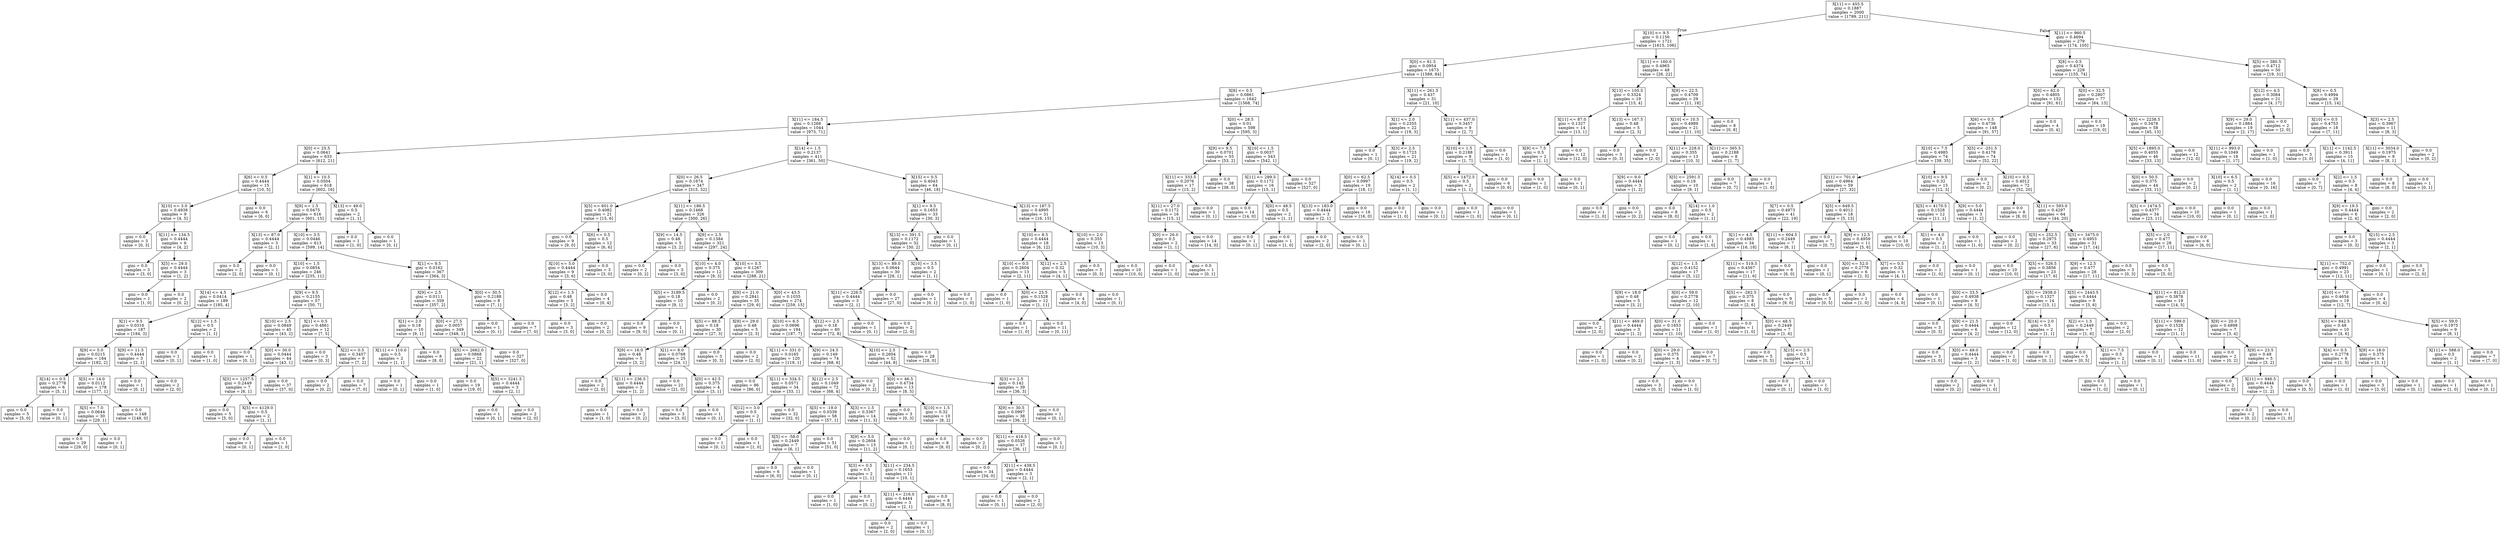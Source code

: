 digraph Tree {
node [shape=box] ;
0 [label="X[11] <= 455.5\ngini = 0.1887\nsamples = 2000\nvalue = [1789, 211]"] ;
1 [label="X[10] <= 9.5\ngini = 0.1156\nsamples = 1721\nvalue = [1615, 106]"] ;
0 -> 1 [labeldistance=2.5, labelangle=45, headlabel="True"] ;
2 [label="X[0] <= 61.5\ngini = 0.0954\nsamples = 1673\nvalue = [1589, 84]"] ;
1 -> 2 ;
3 [label="X[8] <= 0.5\ngini = 0.0861\nsamples = 1642\nvalue = [1568, 74]"] ;
2 -> 3 ;
4 [label="X[11] <= 184.5\ngini = 0.1268\nsamples = 1044\nvalue = [973, 71]"] ;
3 -> 4 ;
5 [label="X[0] <= 25.5\ngini = 0.0641\nsamples = 633\nvalue = [612, 21]"] ;
4 -> 5 ;
6 [label="X[6] <= 0.5\ngini = 0.4444\nsamples = 15\nvalue = [10, 5]"] ;
5 -> 6 ;
7 [label="X[10] <= 3.0\ngini = 0.4938\nsamples = 9\nvalue = [4, 5]"] ;
6 -> 7 ;
8 [label="gini = 0.0\nsamples = 3\nvalue = [0, 3]"] ;
7 -> 8 ;
9 [label="X[11] <= 134.5\ngini = 0.4444\nsamples = 6\nvalue = [4, 2]"] ;
7 -> 9 ;
10 [label="gini = 0.0\nsamples = 3\nvalue = [3, 0]"] ;
9 -> 10 ;
11 [label="X[5] <= 29.0\ngini = 0.4444\nsamples = 3\nvalue = [1, 2]"] ;
9 -> 11 ;
12 [label="gini = 0.0\nsamples = 1\nvalue = [1, 0]"] ;
11 -> 12 ;
13 [label="gini = 0.0\nsamples = 2\nvalue = [0, 2]"] ;
11 -> 13 ;
14 [label="gini = 0.0\nsamples = 6\nvalue = [6, 0]"] ;
6 -> 14 ;
15 [label="X[1] <= 10.5\ngini = 0.0504\nsamples = 618\nvalue = [602, 16]"] ;
5 -> 15 ;
16 [label="X[9] <= 1.5\ngini = 0.0475\nsamples = 616\nvalue = [601, 15]"] ;
15 -> 16 ;
17 [label="X[13] <= 87.0\ngini = 0.4444\nsamples = 3\nvalue = [2, 1]"] ;
16 -> 17 ;
18 [label="gini = 0.0\nsamples = 2\nvalue = [2, 0]"] ;
17 -> 18 ;
19 [label="gini = 0.0\nsamples = 1\nvalue = [0, 1]"] ;
17 -> 19 ;
20 [label="X[10] <= 3.5\ngini = 0.0446\nsamples = 613\nvalue = [599, 14]"] ;
16 -> 20 ;
21 [label="X[10] <= 1.5\ngini = 0.0854\nsamples = 246\nvalue = [235, 11]"] ;
20 -> 21 ;
22 [label="X[14] <= 4.5\ngini = 0.0414\nsamples = 189\nvalue = [185, 4]"] ;
21 -> 22 ;
23 [label="X[1] <= 9.5\ngini = 0.0316\nsamples = 187\nvalue = [184, 3]"] ;
22 -> 23 ;
24 [label="X[9] <= 5.0\ngini = 0.0215\nsamples = 184\nvalue = [182, 2]"] ;
23 -> 24 ;
25 [label="X[14] <= 0.5\ngini = 0.2778\nsamples = 6\nvalue = [5, 1]"] ;
24 -> 25 ;
26 [label="gini = 0.0\nsamples = 5\nvalue = [5, 0]"] ;
25 -> 26 ;
27 [label="gini = 0.0\nsamples = 1\nvalue = [0, 1]"] ;
25 -> 27 ;
28 [label="X[5] <= 14.0\ngini = 0.0112\nsamples = 178\nvalue = [177, 1]"] ;
24 -> 28 ;
29 [label="X[5] <= 7.0\ngini = 0.0644\nsamples = 30\nvalue = [29, 1]"] ;
28 -> 29 ;
30 [label="gini = 0.0\nsamples = 29\nvalue = [29, 0]"] ;
29 -> 30 ;
31 [label="gini = 0.0\nsamples = 1\nvalue = [0, 1]"] ;
29 -> 31 ;
32 [label="gini = 0.0\nsamples = 148\nvalue = [148, 0]"] ;
28 -> 32 ;
33 [label="X[9] <= 11.5\ngini = 0.4444\nsamples = 3\nvalue = [2, 1]"] ;
23 -> 33 ;
34 [label="gini = 0.0\nsamples = 1\nvalue = [0, 1]"] ;
33 -> 34 ;
35 [label="gini = 0.0\nsamples = 2\nvalue = [2, 0]"] ;
33 -> 35 ;
36 [label="X[12] <= 1.5\ngini = 0.5\nsamples = 2\nvalue = [1, 1]"] ;
22 -> 36 ;
37 [label="gini = 0.0\nsamples = 1\nvalue = [0, 1]"] ;
36 -> 37 ;
38 [label="gini = 0.0\nsamples = 1\nvalue = [1, 0]"] ;
36 -> 38 ;
39 [label="X[9] <= 9.5\ngini = 0.2155\nsamples = 57\nvalue = [50, 7]"] ;
21 -> 39 ;
40 [label="X[10] <= 2.5\ngini = 0.0849\nsamples = 45\nvalue = [43, 2]"] ;
39 -> 40 ;
41 [label="gini = 0.0\nsamples = 1\nvalue = [0, 1]"] ;
40 -> 41 ;
42 [label="X[0] <= 30.0\ngini = 0.0444\nsamples = 44\nvalue = [43, 1]"] ;
40 -> 42 ;
43 [label="X[5] <= 1257.5\ngini = 0.2449\nsamples = 7\nvalue = [6, 1]"] ;
42 -> 43 ;
44 [label="gini = 0.0\nsamples = 5\nvalue = [5, 0]"] ;
43 -> 44 ;
45 [label="X[5] <= 4129.0\ngini = 0.5\nsamples = 2\nvalue = [1, 1]"] ;
43 -> 45 ;
46 [label="gini = 0.0\nsamples = 1\nvalue = [0, 1]"] ;
45 -> 46 ;
47 [label="gini = 0.0\nsamples = 1\nvalue = [1, 0]"] ;
45 -> 47 ;
48 [label="gini = 0.0\nsamples = 37\nvalue = [37, 0]"] ;
42 -> 48 ;
49 [label="X[1] <= 0.5\ngini = 0.4861\nsamples = 12\nvalue = [7, 5]"] ;
39 -> 49 ;
50 [label="gini = 0.0\nsamples = 3\nvalue = [0, 3]"] ;
49 -> 50 ;
51 [label="X[2] <= 0.5\ngini = 0.3457\nsamples = 9\nvalue = [7, 2]"] ;
49 -> 51 ;
52 [label="gini = 0.0\nsamples = 2\nvalue = [0, 2]"] ;
51 -> 52 ;
53 [label="gini = 0.0\nsamples = 7\nvalue = [7, 0]"] ;
51 -> 53 ;
54 [label="X[1] <= 9.5\ngini = 0.0162\nsamples = 367\nvalue = [364, 3]"] ;
20 -> 54 ;
55 [label="X[9] <= 2.5\ngini = 0.0111\nsamples = 359\nvalue = [357, 2]"] ;
54 -> 55 ;
56 [label="X[1] <= 2.0\ngini = 0.18\nsamples = 10\nvalue = [9, 1]"] ;
55 -> 56 ;
57 [label="X[11] <= 110.0\ngini = 0.5\nsamples = 2\nvalue = [1, 1]"] ;
56 -> 57 ;
58 [label="gini = 0.0\nsamples = 1\nvalue = [0, 1]"] ;
57 -> 58 ;
59 [label="gini = 0.0\nsamples = 1\nvalue = [1, 0]"] ;
57 -> 59 ;
60 [label="gini = 0.0\nsamples = 8\nvalue = [8, 0]"] ;
56 -> 60 ;
61 [label="X[0] <= 27.5\ngini = 0.0057\nsamples = 349\nvalue = [348, 1]"] ;
55 -> 61 ;
62 [label="X[5] <= 2662.0\ngini = 0.0868\nsamples = 22\nvalue = [21, 1]"] ;
61 -> 62 ;
63 [label="gini = 0.0\nsamples = 19\nvalue = [19, 0]"] ;
62 -> 63 ;
64 [label="X[5] <= 3241.5\ngini = 0.4444\nsamples = 3\nvalue = [2, 1]"] ;
62 -> 64 ;
65 [label="gini = 0.0\nsamples = 1\nvalue = [0, 1]"] ;
64 -> 65 ;
66 [label="gini = 0.0\nsamples = 2\nvalue = [2, 0]"] ;
64 -> 66 ;
67 [label="gini = 0.0\nsamples = 327\nvalue = [327, 0]"] ;
61 -> 67 ;
68 [label="X[0] <= 30.5\ngini = 0.2188\nsamples = 8\nvalue = [7, 1]"] ;
54 -> 68 ;
69 [label="gini = 0.0\nsamples = 1\nvalue = [0, 1]"] ;
68 -> 69 ;
70 [label="gini = 0.0\nsamples = 7\nvalue = [7, 0]"] ;
68 -> 70 ;
71 [label="X[13] <= 49.0\ngini = 0.5\nsamples = 2\nvalue = [1, 1]"] ;
15 -> 71 ;
72 [label="gini = 0.0\nsamples = 1\nvalue = [1, 0]"] ;
71 -> 72 ;
73 [label="gini = 0.0\nsamples = 1\nvalue = [0, 1]"] ;
71 -> 73 ;
74 [label="X[14] <= 1.5\ngini = 0.2137\nsamples = 411\nvalue = [361, 50]"] ;
4 -> 74 ;
75 [label="X[0] <= 26.5\ngini = 0.1674\nsamples = 347\nvalue = [315, 32]"] ;
74 -> 75 ;
76 [label="X[5] <= 601.0\ngini = 0.4082\nsamples = 21\nvalue = [15, 6]"] ;
75 -> 76 ;
77 [label="gini = 0.0\nsamples = 9\nvalue = [9, 0]"] ;
76 -> 77 ;
78 [label="X[6] <= 0.5\ngini = 0.5\nsamples = 12\nvalue = [6, 6]"] ;
76 -> 78 ;
79 [label="X[10] <= 5.0\ngini = 0.4444\nsamples = 9\nvalue = [3, 6]"] ;
78 -> 79 ;
80 [label="X[12] <= 1.5\ngini = 0.48\nsamples = 5\nvalue = [3, 2]"] ;
79 -> 80 ;
81 [label="gini = 0.0\nsamples = 3\nvalue = [3, 0]"] ;
80 -> 81 ;
82 [label="gini = 0.0\nsamples = 2\nvalue = [0, 2]"] ;
80 -> 82 ;
83 [label="gini = 0.0\nsamples = 4\nvalue = [0, 4]"] ;
79 -> 83 ;
84 [label="gini = 0.0\nsamples = 3\nvalue = [3, 0]"] ;
78 -> 84 ;
85 [label="X[11] <= 186.5\ngini = 0.1468\nsamples = 326\nvalue = [300, 26]"] ;
75 -> 85 ;
86 [label="X[9] <= 14.5\ngini = 0.48\nsamples = 5\nvalue = [3, 2]"] ;
85 -> 86 ;
87 [label="gini = 0.0\nsamples = 2\nvalue = [0, 2]"] ;
86 -> 87 ;
88 [label="gini = 0.0\nsamples = 3\nvalue = [3, 0]"] ;
86 -> 88 ;
89 [label="X[9] <= 2.5\ngini = 0.1384\nsamples = 321\nvalue = [297, 24]"] ;
85 -> 89 ;
90 [label="X[10] <= 4.0\ngini = 0.375\nsamples = 12\nvalue = [9, 3]"] ;
89 -> 90 ;
91 [label="X[5] <= 3189.5\ngini = 0.18\nsamples = 10\nvalue = [9, 1]"] ;
90 -> 91 ;
92 [label="gini = 0.0\nsamples = 9\nvalue = [9, 0]"] ;
91 -> 92 ;
93 [label="gini = 0.0\nsamples = 1\nvalue = [0, 1]"] ;
91 -> 93 ;
94 [label="gini = 0.0\nsamples = 2\nvalue = [0, 2]"] ;
90 -> 94 ;
95 [label="X[10] <= 0.5\ngini = 0.1267\nsamples = 309\nvalue = [288, 21]"] ;
89 -> 95 ;
96 [label="X[9] <= 21.0\ngini = 0.2841\nsamples = 35\nvalue = [29, 6]"] ;
95 -> 96 ;
97 [label="X[5] <= 88.5\ngini = 0.18\nsamples = 30\nvalue = [27, 3]"] ;
96 -> 97 ;
98 [label="X[9] <= 16.0\ngini = 0.48\nsamples = 5\nvalue = [3, 2]"] ;
97 -> 98 ;
99 [label="gini = 0.0\nsamples = 2\nvalue = [2, 0]"] ;
98 -> 99 ;
100 [label="X[11] <= 236.5\ngini = 0.4444\nsamples = 3\nvalue = [1, 2]"] ;
98 -> 100 ;
101 [label="gini = 0.0\nsamples = 1\nvalue = [1, 0]"] ;
100 -> 101 ;
102 [label="gini = 0.0\nsamples = 2\nvalue = [0, 2]"] ;
100 -> 102 ;
103 [label="X[1] <= 8.0\ngini = 0.0768\nsamples = 25\nvalue = [24, 1]"] ;
97 -> 103 ;
104 [label="gini = 0.0\nsamples = 21\nvalue = [21, 0]"] ;
103 -> 104 ;
105 [label="X[0] <= 42.5\ngini = 0.375\nsamples = 4\nvalue = [3, 1]"] ;
103 -> 105 ;
106 [label="gini = 0.0\nsamples = 3\nvalue = [3, 0]"] ;
105 -> 106 ;
107 [label="gini = 0.0\nsamples = 1\nvalue = [0, 1]"] ;
105 -> 107 ;
108 [label="X[9] <= 29.0\ngini = 0.48\nsamples = 5\nvalue = [2, 3]"] ;
96 -> 108 ;
109 [label="gini = 0.0\nsamples = 3\nvalue = [0, 3]"] ;
108 -> 109 ;
110 [label="gini = 0.0\nsamples = 2\nvalue = [2, 0]"] ;
108 -> 110 ;
111 [label="X[0] <= 43.5\ngini = 0.1035\nsamples = 274\nvalue = [259, 15]"] ;
95 -> 111 ;
112 [label="X[10] <= 6.5\ngini = 0.0696\nsamples = 194\nvalue = [187, 7]"] ;
111 -> 112 ;
113 [label="X[11] <= 331.0\ngini = 0.0165\nsamples = 120\nvalue = [119, 1]"] ;
112 -> 113 ;
114 [label="gini = 0.0\nsamples = 86\nvalue = [86, 0]"] ;
113 -> 114 ;
115 [label="X[11] <= 334.5\ngini = 0.0571\nsamples = 34\nvalue = [33, 1]"] ;
113 -> 115 ;
116 [label="X[12] <= 3.0\ngini = 0.5\nsamples = 2\nvalue = [1, 1]"] ;
115 -> 116 ;
117 [label="gini = 0.0\nsamples = 1\nvalue = [0, 1]"] ;
116 -> 117 ;
118 [label="gini = 0.0\nsamples = 1\nvalue = [1, 0]"] ;
116 -> 118 ;
119 [label="gini = 0.0\nsamples = 32\nvalue = [32, 0]"] ;
115 -> 119 ;
120 [label="X[9] <= 24.5\ngini = 0.149\nsamples = 74\nvalue = [68, 6]"] ;
112 -> 120 ;
121 [label="X[12] <= 2.5\ngini = 0.1049\nsamples = 72\nvalue = [68, 4]"] ;
120 -> 121 ;
122 [label="X[5] <= -19.0\ngini = 0.0339\nsamples = 58\nvalue = [57, 1]"] ;
121 -> 122 ;
123 [label="X[5] <= -58.0\ngini = 0.2449\nsamples = 7\nvalue = [6, 1]"] ;
122 -> 123 ;
124 [label="gini = 0.0\nsamples = 6\nvalue = [6, 0]"] ;
123 -> 124 ;
125 [label="gini = 0.0\nsamples = 1\nvalue = [0, 1]"] ;
123 -> 125 ;
126 [label="gini = 0.0\nsamples = 51\nvalue = [51, 0]"] ;
122 -> 126 ;
127 [label="X[3] <= 1.5\ngini = 0.3367\nsamples = 14\nvalue = [11, 3]"] ;
121 -> 127 ;
128 [label="X[9] <= 5.0\ngini = 0.2604\nsamples = 13\nvalue = [11, 2]"] ;
127 -> 128 ;
129 [label="X[3] <= 0.5\ngini = 0.5\nsamples = 2\nvalue = [1, 1]"] ;
128 -> 129 ;
130 [label="gini = 0.0\nsamples = 1\nvalue = [1, 0]"] ;
129 -> 130 ;
131 [label="gini = 0.0\nsamples = 1\nvalue = [0, 1]"] ;
129 -> 131 ;
132 [label="X[11] <= 234.5\ngini = 0.1653\nsamples = 11\nvalue = [10, 1]"] ;
128 -> 132 ;
133 [label="X[11] <= 216.0\ngini = 0.4444\nsamples = 3\nvalue = [2, 1]"] ;
132 -> 133 ;
134 [label="gini = 0.0\nsamples = 2\nvalue = [2, 0]"] ;
133 -> 134 ;
135 [label="gini = 0.0\nsamples = 1\nvalue = [0, 1]"] ;
133 -> 135 ;
136 [label="gini = 0.0\nsamples = 8\nvalue = [8, 0]"] ;
132 -> 136 ;
137 [label="gini = 0.0\nsamples = 1\nvalue = [0, 1]"] ;
127 -> 137 ;
138 [label="gini = 0.0\nsamples = 2\nvalue = [0, 2]"] ;
120 -> 138 ;
139 [label="X[12] <= 2.5\ngini = 0.18\nsamples = 80\nvalue = [72, 8]"] ;
111 -> 139 ;
140 [label="X[10] <= 2.5\ngini = 0.2604\nsamples = 52\nvalue = [44, 8]"] ;
139 -> 140 ;
141 [label="X[0] <= 46.5\ngini = 0.4734\nsamples = 13\nvalue = [8, 5]"] ;
140 -> 141 ;
142 [label="gini = 0.0\nsamples = 3\nvalue = [0, 3]"] ;
141 -> 142 ;
143 [label="X[10] <= 1.5\ngini = 0.32\nsamples = 10\nvalue = [8, 2]"] ;
141 -> 143 ;
144 [label="gini = 0.0\nsamples = 8\nvalue = [8, 0]"] ;
143 -> 144 ;
145 [label="gini = 0.0\nsamples = 2\nvalue = [0, 2]"] ;
143 -> 145 ;
146 [label="X[3] <= 2.5\ngini = 0.142\nsamples = 39\nvalue = [36, 3]"] ;
140 -> 146 ;
147 [label="X[9] <= 30.5\ngini = 0.0997\nsamples = 38\nvalue = [36, 2]"] ;
146 -> 147 ;
148 [label="X[11] <= 416.5\ngini = 0.0526\nsamples = 37\nvalue = [36, 1]"] ;
147 -> 148 ;
149 [label="gini = 0.0\nsamples = 34\nvalue = [34, 0]"] ;
148 -> 149 ;
150 [label="X[11] <= 438.5\ngini = 0.4444\nsamples = 3\nvalue = [2, 1]"] ;
148 -> 150 ;
151 [label="gini = 0.0\nsamples = 1\nvalue = [0, 1]"] ;
150 -> 151 ;
152 [label="gini = 0.0\nsamples = 2\nvalue = [2, 0]"] ;
150 -> 152 ;
153 [label="gini = 0.0\nsamples = 1\nvalue = [0, 1]"] ;
147 -> 153 ;
154 [label="gini = 0.0\nsamples = 1\nvalue = [0, 1]"] ;
146 -> 154 ;
155 [label="gini = 0.0\nsamples = 28\nvalue = [28, 0]"] ;
139 -> 155 ;
156 [label="X[15] <= 0.5\ngini = 0.4043\nsamples = 64\nvalue = [46, 18]"] ;
74 -> 156 ;
157 [label="X[1] <= 9.5\ngini = 0.1653\nsamples = 33\nvalue = [30, 3]"] ;
156 -> 157 ;
158 [label="X[13] <= 391.5\ngini = 0.1172\nsamples = 32\nvalue = [30, 2]"] ;
157 -> 158 ;
159 [label="X[13] <= 89.0\ngini = 0.0644\nsamples = 30\nvalue = [29, 1]"] ;
158 -> 159 ;
160 [label="X[11] <= 226.5\ngini = 0.4444\nsamples = 3\nvalue = [2, 1]"] ;
159 -> 160 ;
161 [label="gini = 0.0\nsamples = 1\nvalue = [0, 1]"] ;
160 -> 161 ;
162 [label="gini = 0.0\nsamples = 2\nvalue = [2, 0]"] ;
160 -> 162 ;
163 [label="gini = 0.0\nsamples = 27\nvalue = [27, 0]"] ;
159 -> 163 ;
164 [label="X[10] <= 3.5\ngini = 0.5\nsamples = 2\nvalue = [1, 1]"] ;
158 -> 164 ;
165 [label="gini = 0.0\nsamples = 1\nvalue = [0, 1]"] ;
164 -> 165 ;
166 [label="gini = 0.0\nsamples = 1\nvalue = [1, 0]"] ;
164 -> 166 ;
167 [label="gini = 0.0\nsamples = 1\nvalue = [0, 1]"] ;
157 -> 167 ;
168 [label="X[13] <= 187.5\ngini = 0.4995\nsamples = 31\nvalue = [16, 15]"] ;
156 -> 168 ;
169 [label="X[10] <= 8.5\ngini = 0.4444\nsamples = 18\nvalue = [6, 12]"] ;
168 -> 169 ;
170 [label="X[10] <= 0.5\ngini = 0.2604\nsamples = 13\nvalue = [2, 11]"] ;
169 -> 170 ;
171 [label="gini = 0.0\nsamples = 1\nvalue = [1, 0]"] ;
170 -> 171 ;
172 [label="X[0] <= 23.5\ngini = 0.1528\nsamples = 12\nvalue = [1, 11]"] ;
170 -> 172 ;
173 [label="gini = 0.0\nsamples = 1\nvalue = [1, 0]"] ;
172 -> 173 ;
174 [label="gini = 0.0\nsamples = 11\nvalue = [0, 11]"] ;
172 -> 174 ;
175 [label="X[12] <= 2.5\ngini = 0.32\nsamples = 5\nvalue = [4, 1]"] ;
169 -> 175 ;
176 [label="gini = 0.0\nsamples = 4\nvalue = [4, 0]"] ;
175 -> 176 ;
177 [label="gini = 0.0\nsamples = 1\nvalue = [0, 1]"] ;
175 -> 177 ;
178 [label="X[10] <= 2.0\ngini = 0.355\nsamples = 13\nvalue = [10, 3]"] ;
168 -> 178 ;
179 [label="gini = 0.0\nsamples = 3\nvalue = [0, 3]"] ;
178 -> 179 ;
180 [label="gini = 0.0\nsamples = 10\nvalue = [10, 0]"] ;
178 -> 180 ;
181 [label="X[0] <= 28.5\ngini = 0.01\nsamples = 598\nvalue = [595, 3]"] ;
3 -> 181 ;
182 [label="X[9] <= 9.5\ngini = 0.0701\nsamples = 55\nvalue = [53, 2]"] ;
181 -> 182 ;
183 [label="X[11] <= 333.5\ngini = 0.2076\nsamples = 17\nvalue = [15, 2]"] ;
182 -> 183 ;
184 [label="X[11] <= 27.0\ngini = 0.1172\nsamples = 16\nvalue = [15, 1]"] ;
183 -> 184 ;
185 [label="X[0] <= 26.0\ngini = 0.5\nsamples = 2\nvalue = [1, 1]"] ;
184 -> 185 ;
186 [label="gini = 0.0\nsamples = 1\nvalue = [1, 0]"] ;
185 -> 186 ;
187 [label="gini = 0.0\nsamples = 1\nvalue = [0, 1]"] ;
185 -> 187 ;
188 [label="gini = 0.0\nsamples = 14\nvalue = [14, 0]"] ;
184 -> 188 ;
189 [label="gini = 0.0\nsamples = 1\nvalue = [0, 1]"] ;
183 -> 189 ;
190 [label="gini = 0.0\nsamples = 38\nvalue = [38, 0]"] ;
182 -> 190 ;
191 [label="X[10] <= 1.5\ngini = 0.0037\nsamples = 543\nvalue = [542, 1]"] ;
181 -> 191 ;
192 [label="X[11] <= 289.5\ngini = 0.1172\nsamples = 16\nvalue = [15, 1]"] ;
191 -> 192 ;
193 [label="gini = 0.0\nsamples = 14\nvalue = [14, 0]"] ;
192 -> 193 ;
194 [label="X[0] <= 48.5\ngini = 0.5\nsamples = 2\nvalue = [1, 1]"] ;
192 -> 194 ;
195 [label="gini = 0.0\nsamples = 1\nvalue = [0, 1]"] ;
194 -> 195 ;
196 [label="gini = 0.0\nsamples = 1\nvalue = [1, 0]"] ;
194 -> 196 ;
197 [label="gini = 0.0\nsamples = 527\nvalue = [527, 0]"] ;
191 -> 197 ;
198 [label="X[11] <= 261.5\ngini = 0.437\nsamples = 31\nvalue = [21, 10]"] ;
2 -> 198 ;
199 [label="X[1] <= 2.0\ngini = 0.2355\nsamples = 22\nvalue = [19, 3]"] ;
198 -> 199 ;
200 [label="gini = 0.0\nsamples = 1\nvalue = [0, 1]"] ;
199 -> 200 ;
201 [label="X[3] <= 2.5\ngini = 0.1723\nsamples = 21\nvalue = [19, 2]"] ;
199 -> 201 ;
202 [label="X[0] <= 62.5\ngini = 0.0997\nsamples = 19\nvalue = [18, 1]"] ;
201 -> 202 ;
203 [label="X[13] <= 183.0\ngini = 0.4444\nsamples = 3\nvalue = [2, 1]"] ;
202 -> 203 ;
204 [label="gini = 0.0\nsamples = 2\nvalue = [2, 0]"] ;
203 -> 204 ;
205 [label="gini = 0.0\nsamples = 1\nvalue = [0, 1]"] ;
203 -> 205 ;
206 [label="gini = 0.0\nsamples = 16\nvalue = [16, 0]"] ;
202 -> 206 ;
207 [label="X[14] <= 0.5\ngini = 0.5\nsamples = 2\nvalue = [1, 1]"] ;
201 -> 207 ;
208 [label="gini = 0.0\nsamples = 1\nvalue = [1, 0]"] ;
207 -> 208 ;
209 [label="gini = 0.0\nsamples = 1\nvalue = [0, 1]"] ;
207 -> 209 ;
210 [label="X[11] <= 437.0\ngini = 0.3457\nsamples = 9\nvalue = [2, 7]"] ;
198 -> 210 ;
211 [label="X[10] <= 1.5\ngini = 0.2188\nsamples = 8\nvalue = [1, 7]"] ;
210 -> 211 ;
212 [label="X[5] <= 1472.5\ngini = 0.5\nsamples = 2\nvalue = [1, 1]"] ;
211 -> 212 ;
213 [label="gini = 0.0\nsamples = 1\nvalue = [1, 0]"] ;
212 -> 213 ;
214 [label="gini = 0.0\nsamples = 1\nvalue = [0, 1]"] ;
212 -> 214 ;
215 [label="gini = 0.0\nsamples = 6\nvalue = [0, 6]"] ;
211 -> 215 ;
216 [label="gini = 0.0\nsamples = 1\nvalue = [1, 0]"] ;
210 -> 216 ;
217 [label="X[11] <= 160.0\ngini = 0.4965\nsamples = 48\nvalue = [26, 22]"] ;
1 -> 217 ;
218 [label="X[13] <= 105.5\ngini = 0.3324\nsamples = 19\nvalue = [15, 4]"] ;
217 -> 218 ;
219 [label="X[11] <= 87.0\ngini = 0.1327\nsamples = 14\nvalue = [13, 1]"] ;
218 -> 219 ;
220 [label="X[9] <= 7.5\ngini = 0.5\nsamples = 2\nvalue = [1, 1]"] ;
219 -> 220 ;
221 [label="gini = 0.0\nsamples = 1\nvalue = [1, 0]"] ;
220 -> 221 ;
222 [label="gini = 0.0\nsamples = 1\nvalue = [0, 1]"] ;
220 -> 222 ;
223 [label="gini = 0.0\nsamples = 12\nvalue = [12, 0]"] ;
219 -> 223 ;
224 [label="X[13] <= 167.5\ngini = 0.48\nsamples = 5\nvalue = [2, 3]"] ;
218 -> 224 ;
225 [label="gini = 0.0\nsamples = 3\nvalue = [0, 3]"] ;
224 -> 225 ;
226 [label="gini = 0.0\nsamples = 2\nvalue = [2, 0]"] ;
224 -> 226 ;
227 [label="X[9] <= 22.5\ngini = 0.4709\nsamples = 29\nvalue = [11, 18]"] ;
217 -> 227 ;
228 [label="X[10] <= 10.5\ngini = 0.4989\nsamples = 21\nvalue = [11, 10]"] ;
227 -> 228 ;
229 [label="X[11] <= 228.0\ngini = 0.355\nsamples = 13\nvalue = [10, 3]"] ;
228 -> 229 ;
230 [label="X[9] <= 9.0\ngini = 0.4444\nsamples = 3\nvalue = [1, 2]"] ;
229 -> 230 ;
231 [label="gini = 0.0\nsamples = 1\nvalue = [1, 0]"] ;
230 -> 231 ;
232 [label="gini = 0.0\nsamples = 2\nvalue = [0, 2]"] ;
230 -> 232 ;
233 [label="X[5] <= 2591.5\ngini = 0.18\nsamples = 10\nvalue = [9, 1]"] ;
229 -> 233 ;
234 [label="gini = 0.0\nsamples = 8\nvalue = [8, 0]"] ;
233 -> 234 ;
235 [label="X[14] <= 1.0\ngini = 0.5\nsamples = 2\nvalue = [1, 1]"] ;
233 -> 235 ;
236 [label="gini = 0.0\nsamples = 1\nvalue = [0, 1]"] ;
235 -> 236 ;
237 [label="gini = 0.0\nsamples = 1\nvalue = [1, 0]"] ;
235 -> 237 ;
238 [label="X[11] <= 365.5\ngini = 0.2188\nsamples = 8\nvalue = [1, 7]"] ;
228 -> 238 ;
239 [label="gini = 0.0\nsamples = 7\nvalue = [0, 7]"] ;
238 -> 239 ;
240 [label="gini = 0.0\nsamples = 1\nvalue = [1, 0]"] ;
238 -> 240 ;
241 [label="gini = 0.0\nsamples = 8\nvalue = [0, 8]"] ;
227 -> 241 ;
242 [label="X[11] <= 960.5\ngini = 0.4694\nsamples = 279\nvalue = [174, 105]"] ;
0 -> 242 [labeldistance=2.5, labelangle=-45, headlabel="False"] ;
243 [label="X[8] <= 0.5\ngini = 0.4374\nsamples = 229\nvalue = [155, 74]"] ;
242 -> 243 ;
244 [label="X[0] <= 62.0\ngini = 0.4805\nsamples = 152\nvalue = [91, 61]"] ;
243 -> 244 ;
245 [label="X[6] <= 0.5\ngini = 0.4736\nsamples = 148\nvalue = [91, 57]"] ;
244 -> 245 ;
246 [label="X[10] <= 7.5\ngini = 0.4985\nsamples = 74\nvalue = [39, 35]"] ;
245 -> 246 ;
247 [label="X[11] <= 701.0\ngini = 0.4964\nsamples = 59\nvalue = [27, 32]"] ;
246 -> 247 ;
248 [label="X[7] <= 0.5\ngini = 0.4973\nsamples = 41\nvalue = [22, 19]"] ;
247 -> 248 ;
249 [label="X[1] <= 4.5\ngini = 0.4983\nsamples = 34\nvalue = [16, 18]"] ;
248 -> 249 ;
250 [label="X[12] <= 1.5\ngini = 0.4152\nsamples = 17\nvalue = [5, 12]"] ;
249 -> 250 ;
251 [label="X[9] <= 18.0\ngini = 0.48\nsamples = 5\nvalue = [3, 2]"] ;
250 -> 251 ;
252 [label="gini = 0.0\nsamples = 2\nvalue = [2, 0]"] ;
251 -> 252 ;
253 [label="X[11] <= 469.0\ngini = 0.4444\nsamples = 3\nvalue = [1, 2]"] ;
251 -> 253 ;
254 [label="gini = 0.0\nsamples = 1\nvalue = [1, 0]"] ;
253 -> 254 ;
255 [label="gini = 0.0\nsamples = 2\nvalue = [0, 2]"] ;
253 -> 255 ;
256 [label="X[0] <= 59.0\ngini = 0.2778\nsamples = 12\nvalue = [2, 10]"] ;
250 -> 256 ;
257 [label="X[0] <= 31.0\ngini = 0.1653\nsamples = 11\nvalue = [1, 10]"] ;
256 -> 257 ;
258 [label="X[0] <= 29.0\ngini = 0.375\nsamples = 4\nvalue = [1, 3]"] ;
257 -> 258 ;
259 [label="gini = 0.0\nsamples = 3\nvalue = [0, 3]"] ;
258 -> 259 ;
260 [label="gini = 0.0\nsamples = 1\nvalue = [1, 0]"] ;
258 -> 260 ;
261 [label="gini = 0.0\nsamples = 7\nvalue = [0, 7]"] ;
257 -> 261 ;
262 [label="gini = 0.0\nsamples = 1\nvalue = [1, 0]"] ;
256 -> 262 ;
263 [label="X[11] <= 519.5\ngini = 0.4567\nsamples = 17\nvalue = [11, 6]"] ;
249 -> 263 ;
264 [label="X[5] <= -262.5\ngini = 0.375\nsamples = 8\nvalue = [2, 6]"] ;
263 -> 264 ;
265 [label="gini = 0.0\nsamples = 1\nvalue = [1, 0]"] ;
264 -> 265 ;
266 [label="X[0] <= 48.5\ngini = 0.2449\nsamples = 7\nvalue = [1, 6]"] ;
264 -> 266 ;
267 [label="gini = 0.0\nsamples = 5\nvalue = [0, 5]"] ;
266 -> 267 ;
268 [label="X[15] <= 2.5\ngini = 0.5\nsamples = 2\nvalue = [1, 1]"] ;
266 -> 268 ;
269 [label="gini = 0.0\nsamples = 1\nvalue = [0, 1]"] ;
268 -> 269 ;
270 [label="gini = 0.0\nsamples = 1\nvalue = [1, 0]"] ;
268 -> 270 ;
271 [label="gini = 0.0\nsamples = 9\nvalue = [9, 0]"] ;
263 -> 271 ;
272 [label="X[11] <= 604.5\ngini = 0.2449\nsamples = 7\nvalue = [6, 1]"] ;
248 -> 272 ;
273 [label="gini = 0.0\nsamples = 6\nvalue = [6, 0]"] ;
272 -> 273 ;
274 [label="gini = 0.0\nsamples = 1\nvalue = [0, 1]"] ;
272 -> 274 ;
275 [label="X[5] <= 649.5\ngini = 0.4012\nsamples = 18\nvalue = [5, 13]"] ;
247 -> 275 ;
276 [label="gini = 0.0\nsamples = 7\nvalue = [0, 7]"] ;
275 -> 276 ;
277 [label="X[9] <= 12.5\ngini = 0.4959\nsamples = 11\nvalue = [5, 6]"] ;
275 -> 277 ;
278 [label="X[0] <= 52.0\ngini = 0.2778\nsamples = 6\nvalue = [1, 5]"] ;
277 -> 278 ;
279 [label="gini = 0.0\nsamples = 5\nvalue = [0, 5]"] ;
278 -> 279 ;
280 [label="gini = 0.0\nsamples = 1\nvalue = [1, 0]"] ;
278 -> 280 ;
281 [label="X[7] <= 0.5\ngini = 0.32\nsamples = 5\nvalue = [4, 1]"] ;
277 -> 281 ;
282 [label="gini = 0.0\nsamples = 4\nvalue = [4, 0]"] ;
281 -> 282 ;
283 [label="gini = 0.0\nsamples = 1\nvalue = [0, 1]"] ;
281 -> 283 ;
284 [label="X[10] <= 9.5\ngini = 0.32\nsamples = 15\nvalue = [12, 3]"] ;
246 -> 284 ;
285 [label="X[5] <= 4170.5\ngini = 0.1528\nsamples = 12\nvalue = [11, 1]"] ;
284 -> 285 ;
286 [label="gini = 0.0\nsamples = 10\nvalue = [10, 0]"] ;
285 -> 286 ;
287 [label="X[1] <= 4.0\ngini = 0.5\nsamples = 2\nvalue = [1, 1]"] ;
285 -> 287 ;
288 [label="gini = 0.0\nsamples = 1\nvalue = [1, 0]"] ;
287 -> 288 ;
289 [label="gini = 0.0\nsamples = 1\nvalue = [0, 1]"] ;
287 -> 289 ;
290 [label="X[9] <= 5.0\ngini = 0.4444\nsamples = 3\nvalue = [1, 2]"] ;
284 -> 290 ;
291 [label="gini = 0.0\nsamples = 1\nvalue = [1, 0]"] ;
290 -> 291 ;
292 [label="gini = 0.0\nsamples = 2\nvalue = [0, 2]"] ;
290 -> 292 ;
293 [label="X[5] <= -251.5\ngini = 0.4178\nsamples = 74\nvalue = [52, 22]"] ;
245 -> 293 ;
294 [label="gini = 0.0\nsamples = 2\nvalue = [0, 2]"] ;
293 -> 294 ;
295 [label="X[10] <= 0.5\ngini = 0.4012\nsamples = 72\nvalue = [52, 20]"] ;
293 -> 295 ;
296 [label="gini = 0.0\nsamples = 8\nvalue = [8, 0]"] ;
295 -> 296 ;
297 [label="X[11] <= 593.0\ngini = 0.4297\nsamples = 64\nvalue = [44, 20]"] ;
295 -> 297 ;
298 [label="X[5] <= 252.5\ngini = 0.2975\nsamples = 33\nvalue = [27, 6]"] ;
297 -> 298 ;
299 [label="gini = 0.0\nsamples = 10\nvalue = [10, 0]"] ;
298 -> 299 ;
300 [label="X[5] <= 526.5\ngini = 0.3856\nsamples = 23\nvalue = [17, 6]"] ;
298 -> 300 ;
301 [label="X[0] <= 33.5\ngini = 0.4938\nsamples = 9\nvalue = [4, 5]"] ;
300 -> 301 ;
302 [label="gini = 0.0\nsamples = 3\nvalue = [0, 3]"] ;
301 -> 302 ;
303 [label="X[9] <= 21.5\ngini = 0.4444\nsamples = 6\nvalue = [4, 2]"] ;
301 -> 303 ;
304 [label="gini = 0.0\nsamples = 3\nvalue = [3, 0]"] ;
303 -> 304 ;
305 [label="X[0] <= 49.0\ngini = 0.4444\nsamples = 3\nvalue = [1, 2]"] ;
303 -> 305 ;
306 [label="gini = 0.0\nsamples = 2\nvalue = [0, 2]"] ;
305 -> 306 ;
307 [label="gini = 0.0\nsamples = 1\nvalue = [1, 0]"] ;
305 -> 307 ;
308 [label="X[5] <= 2938.0\ngini = 0.1327\nsamples = 14\nvalue = [13, 1]"] ;
300 -> 308 ;
309 [label="gini = 0.0\nsamples = 12\nvalue = [12, 0]"] ;
308 -> 309 ;
310 [label="X[14] <= 2.0\ngini = 0.5\nsamples = 2\nvalue = [1, 1]"] ;
308 -> 310 ;
311 [label="gini = 0.0\nsamples = 1\nvalue = [1, 0]"] ;
310 -> 311 ;
312 [label="gini = 0.0\nsamples = 1\nvalue = [0, 1]"] ;
310 -> 312 ;
313 [label="X[5] <= 3475.0\ngini = 0.4953\nsamples = 31\nvalue = [17, 14]"] ;
297 -> 313 ;
314 [label="X[9] <= 12.5\ngini = 0.477\nsamples = 28\nvalue = [17, 11]"] ;
313 -> 314 ;
315 [label="X[5] <= 2443.5\ngini = 0.4444\nsamples = 9\nvalue = [3, 6]"] ;
314 -> 315 ;
316 [label="X[2] <= 1.5\ngini = 0.2449\nsamples = 7\nvalue = [1, 6]"] ;
315 -> 316 ;
317 [label="gini = 0.0\nsamples = 5\nvalue = [0, 5]"] ;
316 -> 317 ;
318 [label="X[1] <= 7.5\ngini = 0.5\nsamples = 2\nvalue = [1, 1]"] ;
316 -> 318 ;
319 [label="gini = 0.0\nsamples = 1\nvalue = [1, 0]"] ;
318 -> 319 ;
320 [label="gini = 0.0\nsamples = 1\nvalue = [0, 1]"] ;
318 -> 320 ;
321 [label="gini = 0.0\nsamples = 2\nvalue = [2, 0]"] ;
315 -> 321 ;
322 [label="X[11] <= 812.0\ngini = 0.3878\nsamples = 19\nvalue = [14, 5]"] ;
314 -> 322 ;
323 [label="X[11] <= 599.0\ngini = 0.1528\nsamples = 12\nvalue = [11, 1]"] ;
322 -> 323 ;
324 [label="gini = 0.0\nsamples = 1\nvalue = [0, 1]"] ;
323 -> 324 ;
325 [label="gini = 0.0\nsamples = 11\nvalue = [11, 0]"] ;
323 -> 325 ;
326 [label="X[9] <= 20.0\ngini = 0.4898\nsamples = 7\nvalue = [3, 4]"] ;
322 -> 326 ;
327 [label="gini = 0.0\nsamples = 2\nvalue = [0, 2]"] ;
326 -> 327 ;
328 [label="X[9] <= 23.5\ngini = 0.48\nsamples = 5\nvalue = [3, 2]"] ;
326 -> 328 ;
329 [label="gini = 0.0\nsamples = 2\nvalue = [2, 0]"] ;
328 -> 329 ;
330 [label="X[11] <= 946.5\ngini = 0.4444\nsamples = 3\nvalue = [1, 2]"] ;
328 -> 330 ;
331 [label="gini = 0.0\nsamples = 2\nvalue = [0, 2]"] ;
330 -> 331 ;
332 [label="gini = 0.0\nsamples = 1\nvalue = [1, 0]"] ;
330 -> 332 ;
333 [label="gini = 0.0\nsamples = 3\nvalue = [0, 3]"] ;
313 -> 333 ;
334 [label="gini = 0.0\nsamples = 4\nvalue = [0, 4]"] ;
244 -> 334 ;
335 [label="X[0] <= 32.5\ngini = 0.2807\nsamples = 77\nvalue = [64, 13]"] ;
243 -> 335 ;
336 [label="gini = 0.0\nsamples = 19\nvalue = [19, 0]"] ;
335 -> 336 ;
337 [label="X[5] <= 2238.5\ngini = 0.3478\nsamples = 58\nvalue = [45, 13]"] ;
335 -> 337 ;
338 [label="X[5] <= 1895.0\ngini = 0.4055\nsamples = 46\nvalue = [33, 13]"] ;
337 -> 338 ;
339 [label="X[0] <= 50.5\ngini = 0.375\nsamples = 44\nvalue = [33, 11]"] ;
338 -> 339 ;
340 [label="X[5] <= 1474.5\ngini = 0.4377\nsamples = 34\nvalue = [23, 11]"] ;
339 -> 340 ;
341 [label="X[5] <= 2.0\ngini = 0.477\nsamples = 28\nvalue = [17, 11]"] ;
340 -> 341 ;
342 [label="gini = 0.0\nsamples = 5\nvalue = [5, 0]"] ;
341 -> 342 ;
343 [label="X[11] <= 752.0\ngini = 0.4991\nsamples = 23\nvalue = [12, 11]"] ;
341 -> 343 ;
344 [label="X[10] <= 7.0\ngini = 0.4654\nsamples = 19\nvalue = [12, 7]"] ;
343 -> 344 ;
345 [label="X[5] <= 842.5\ngini = 0.48\nsamples = 10\nvalue = [4, 6]"] ;
344 -> 345 ;
346 [label="X[4] <= 0.5\ngini = 0.2778\nsamples = 6\nvalue = [1, 5]"] ;
345 -> 346 ;
347 [label="gini = 0.0\nsamples = 5\nvalue = [0, 5]"] ;
346 -> 347 ;
348 [label="gini = 0.0\nsamples = 1\nvalue = [1, 0]"] ;
346 -> 348 ;
349 [label="X[9] <= 18.0\ngini = 0.375\nsamples = 4\nvalue = [3, 1]"] ;
345 -> 349 ;
350 [label="gini = 0.0\nsamples = 3\nvalue = [3, 0]"] ;
349 -> 350 ;
351 [label="gini = 0.0\nsamples = 1\nvalue = [0, 1]"] ;
349 -> 351 ;
352 [label="X[5] <= 59.0\ngini = 0.1975\nsamples = 9\nvalue = [8, 1]"] ;
344 -> 352 ;
353 [label="X[11] <= 588.0\ngini = 0.5\nsamples = 2\nvalue = [1, 1]"] ;
352 -> 353 ;
354 [label="gini = 0.0\nsamples = 1\nvalue = [1, 0]"] ;
353 -> 354 ;
355 [label="gini = 0.0\nsamples = 1\nvalue = [0, 1]"] ;
353 -> 355 ;
356 [label="gini = 0.0\nsamples = 7\nvalue = [7, 0]"] ;
352 -> 356 ;
357 [label="gini = 0.0\nsamples = 4\nvalue = [0, 4]"] ;
343 -> 357 ;
358 [label="gini = 0.0\nsamples = 6\nvalue = [6, 0]"] ;
340 -> 358 ;
359 [label="gini = 0.0\nsamples = 10\nvalue = [10, 0]"] ;
339 -> 359 ;
360 [label="gini = 0.0\nsamples = 2\nvalue = [0, 2]"] ;
338 -> 360 ;
361 [label="gini = 0.0\nsamples = 12\nvalue = [12, 0]"] ;
337 -> 361 ;
362 [label="X[5] <= 380.5\ngini = 0.4712\nsamples = 50\nvalue = [19, 31]"] ;
242 -> 362 ;
363 [label="X[12] <= 4.5\ngini = 0.3084\nsamples = 21\nvalue = [4, 17]"] ;
362 -> 363 ;
364 [label="X[9] <= 29.0\ngini = 0.1884\nsamples = 19\nvalue = [2, 17]"] ;
363 -> 364 ;
365 [label="X[11] <= 993.0\ngini = 0.1049\nsamples = 18\nvalue = [1, 17]"] ;
364 -> 365 ;
366 [label="X[10] <= 6.5\ngini = 0.5\nsamples = 2\nvalue = [1, 1]"] ;
365 -> 366 ;
367 [label="gini = 0.0\nsamples = 1\nvalue = [0, 1]"] ;
366 -> 367 ;
368 [label="gini = 0.0\nsamples = 1\nvalue = [1, 0]"] ;
366 -> 368 ;
369 [label="gini = 0.0\nsamples = 16\nvalue = [0, 16]"] ;
365 -> 369 ;
370 [label="gini = 0.0\nsamples = 1\nvalue = [1, 0]"] ;
364 -> 370 ;
371 [label="gini = 0.0\nsamples = 2\nvalue = [2, 0]"] ;
363 -> 371 ;
372 [label="X[8] <= 0.5\ngini = 0.4994\nsamples = 29\nvalue = [15, 14]"] ;
362 -> 372 ;
373 [label="X[10] <= 0.5\ngini = 0.4753\nsamples = 18\nvalue = [7, 11]"] ;
372 -> 373 ;
374 [label="gini = 0.0\nsamples = 3\nvalue = [3, 0]"] ;
373 -> 374 ;
375 [label="X[11] <= 1142.5\ngini = 0.3911\nsamples = 15\nvalue = [4, 11]"] ;
373 -> 375 ;
376 [label="gini = 0.0\nsamples = 7\nvalue = [0, 7]"] ;
375 -> 376 ;
377 [label="X[2] <= 1.5\ngini = 0.5\nsamples = 8\nvalue = [4, 4]"] ;
375 -> 377 ;
378 [label="X[9] <= 19.5\ngini = 0.4444\nsamples = 6\nvalue = [2, 4]"] ;
377 -> 378 ;
379 [label="gini = 0.0\nsamples = 3\nvalue = [0, 3]"] ;
378 -> 379 ;
380 [label="X[15] <= 2.5\ngini = 0.4444\nsamples = 3\nvalue = [2, 1]"] ;
378 -> 380 ;
381 [label="gini = 0.0\nsamples = 1\nvalue = [0, 1]"] ;
380 -> 381 ;
382 [label="gini = 0.0\nsamples = 2\nvalue = [2, 0]"] ;
380 -> 382 ;
383 [label="gini = 0.0\nsamples = 2\nvalue = [2, 0]"] ;
377 -> 383 ;
384 [label="X[3] <= 2.5\ngini = 0.3967\nsamples = 11\nvalue = [8, 3]"] ;
372 -> 384 ;
385 [label="X[11] <= 3034.0\ngini = 0.1975\nsamples = 9\nvalue = [8, 1]"] ;
384 -> 385 ;
386 [label="gini = 0.0\nsamples = 8\nvalue = [8, 0]"] ;
385 -> 386 ;
387 [label="gini = 0.0\nsamples = 1\nvalue = [0, 1]"] ;
385 -> 387 ;
388 [label="gini = 0.0\nsamples = 2\nvalue = [0, 2]"] ;
384 -> 388 ;
}